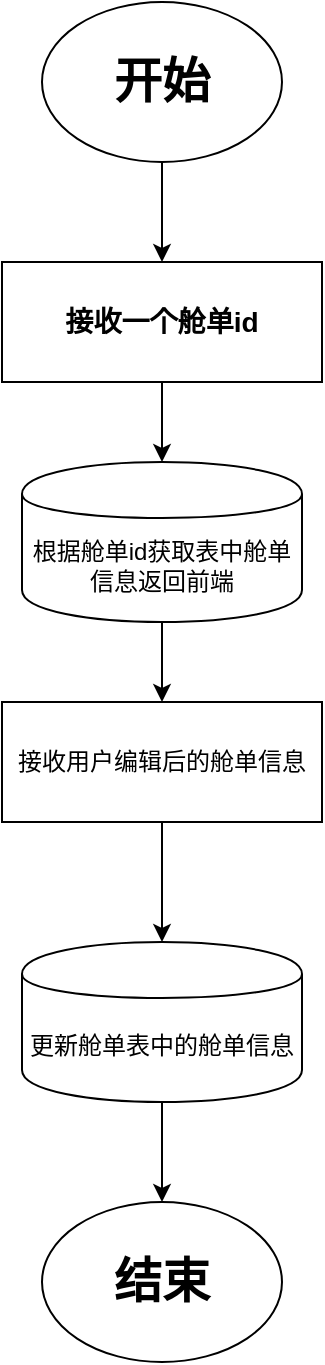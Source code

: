 <mxfile version="11.1.2" type="github"><diagram id="9mWT73H0h20wAfVMg01X" name="第 1 页"><mxGraphModel dx="1422" dy="764" grid="1" gridSize="10" guides="1" tooltips="1" connect="1" arrows="1" fold="1" page="1" pageScale="1" pageWidth="827" pageHeight="1169" math="0" shadow="0"><root><mxCell id="0"/><mxCell id="1" parent="0"/><mxCell id="mOJVOxMiH_o8JIy8Wpt6-1" value="" style="edgeStyle=orthogonalEdgeStyle;rounded=0;orthogonalLoop=1;jettySize=auto;html=1;" edge="1" parent="1" source="mOJVOxMiH_o8JIy8Wpt6-2" target="mOJVOxMiH_o8JIy8Wpt6-4"><mxGeometry relative="1" as="geometry"/></mxCell><mxCell id="mOJVOxMiH_o8JIy8Wpt6-2" value="&lt;h1&gt;开始&lt;/h1&gt;" style="ellipse;whiteSpace=wrap;html=1;" vertex="1" parent="1"><mxGeometry x="340" y="60" width="120" height="80" as="geometry"/></mxCell><mxCell id="mOJVOxMiH_o8JIy8Wpt6-3" value="" style="edgeStyle=orthogonalEdgeStyle;rounded=0;orthogonalLoop=1;jettySize=auto;html=1;" edge="1" parent="1" source="mOJVOxMiH_o8JIy8Wpt6-4" target="mOJVOxMiH_o8JIy8Wpt6-6"><mxGeometry relative="1" as="geometry"/></mxCell><mxCell id="mOJVOxMiH_o8JIy8Wpt6-4" value="&lt;h3&gt;接收一个舱单id&lt;/h3&gt;" style="rounded=0;whiteSpace=wrap;html=1;" vertex="1" parent="1"><mxGeometry x="320" y="190" width="160" height="60" as="geometry"/></mxCell><mxCell id="mOJVOxMiH_o8JIy8Wpt6-5" value="" style="edgeStyle=orthogonalEdgeStyle;rounded=0;orthogonalLoop=1;jettySize=auto;html=1;" edge="1" parent="1" source="mOJVOxMiH_o8JIy8Wpt6-6" target="mOJVOxMiH_o8JIy8Wpt6-8"><mxGeometry relative="1" as="geometry"/></mxCell><mxCell id="mOJVOxMiH_o8JIy8Wpt6-6" value="根据舱单id获取表中舱单信息返回前端" style="shape=cylinder;whiteSpace=wrap;html=1;boundedLbl=1;backgroundOutline=1;" vertex="1" parent="1"><mxGeometry x="330" y="290" width="140" height="80" as="geometry"/></mxCell><mxCell id="mOJVOxMiH_o8JIy8Wpt6-7" value="" style="edgeStyle=orthogonalEdgeStyle;rounded=0;orthogonalLoop=1;jettySize=auto;html=1;" edge="1" parent="1" source="mOJVOxMiH_o8JIy8Wpt6-8" target="mOJVOxMiH_o8JIy8Wpt6-10"><mxGeometry relative="1" as="geometry"/></mxCell><mxCell id="mOJVOxMiH_o8JIy8Wpt6-8" value="接收用户编辑后的舱单信息" style="rounded=0;whiteSpace=wrap;html=1;" vertex="1" parent="1"><mxGeometry x="320" y="410" width="160" height="60" as="geometry"/></mxCell><mxCell id="mOJVOxMiH_o8JIy8Wpt6-9" value="" style="edgeStyle=orthogonalEdgeStyle;rounded=0;orthogonalLoop=1;jettySize=auto;html=1;" edge="1" parent="1" source="mOJVOxMiH_o8JIy8Wpt6-10" target="mOJVOxMiH_o8JIy8Wpt6-11"><mxGeometry relative="1" as="geometry"/></mxCell><mxCell id="mOJVOxMiH_o8JIy8Wpt6-10" value="更新舱单表中的舱单信息" style="shape=cylinder;whiteSpace=wrap;html=1;boundedLbl=1;backgroundOutline=1;" vertex="1" parent="1"><mxGeometry x="330" y="530" width="140" height="80" as="geometry"/></mxCell><mxCell id="mOJVOxMiH_o8JIy8Wpt6-11" value="&lt;h1&gt;结束&lt;/h1&gt;" style="ellipse;whiteSpace=wrap;html=1;" vertex="1" parent="1"><mxGeometry x="340" y="660" width="120" height="80" as="geometry"/></mxCell></root></mxGraphModel></diagram></mxfile>